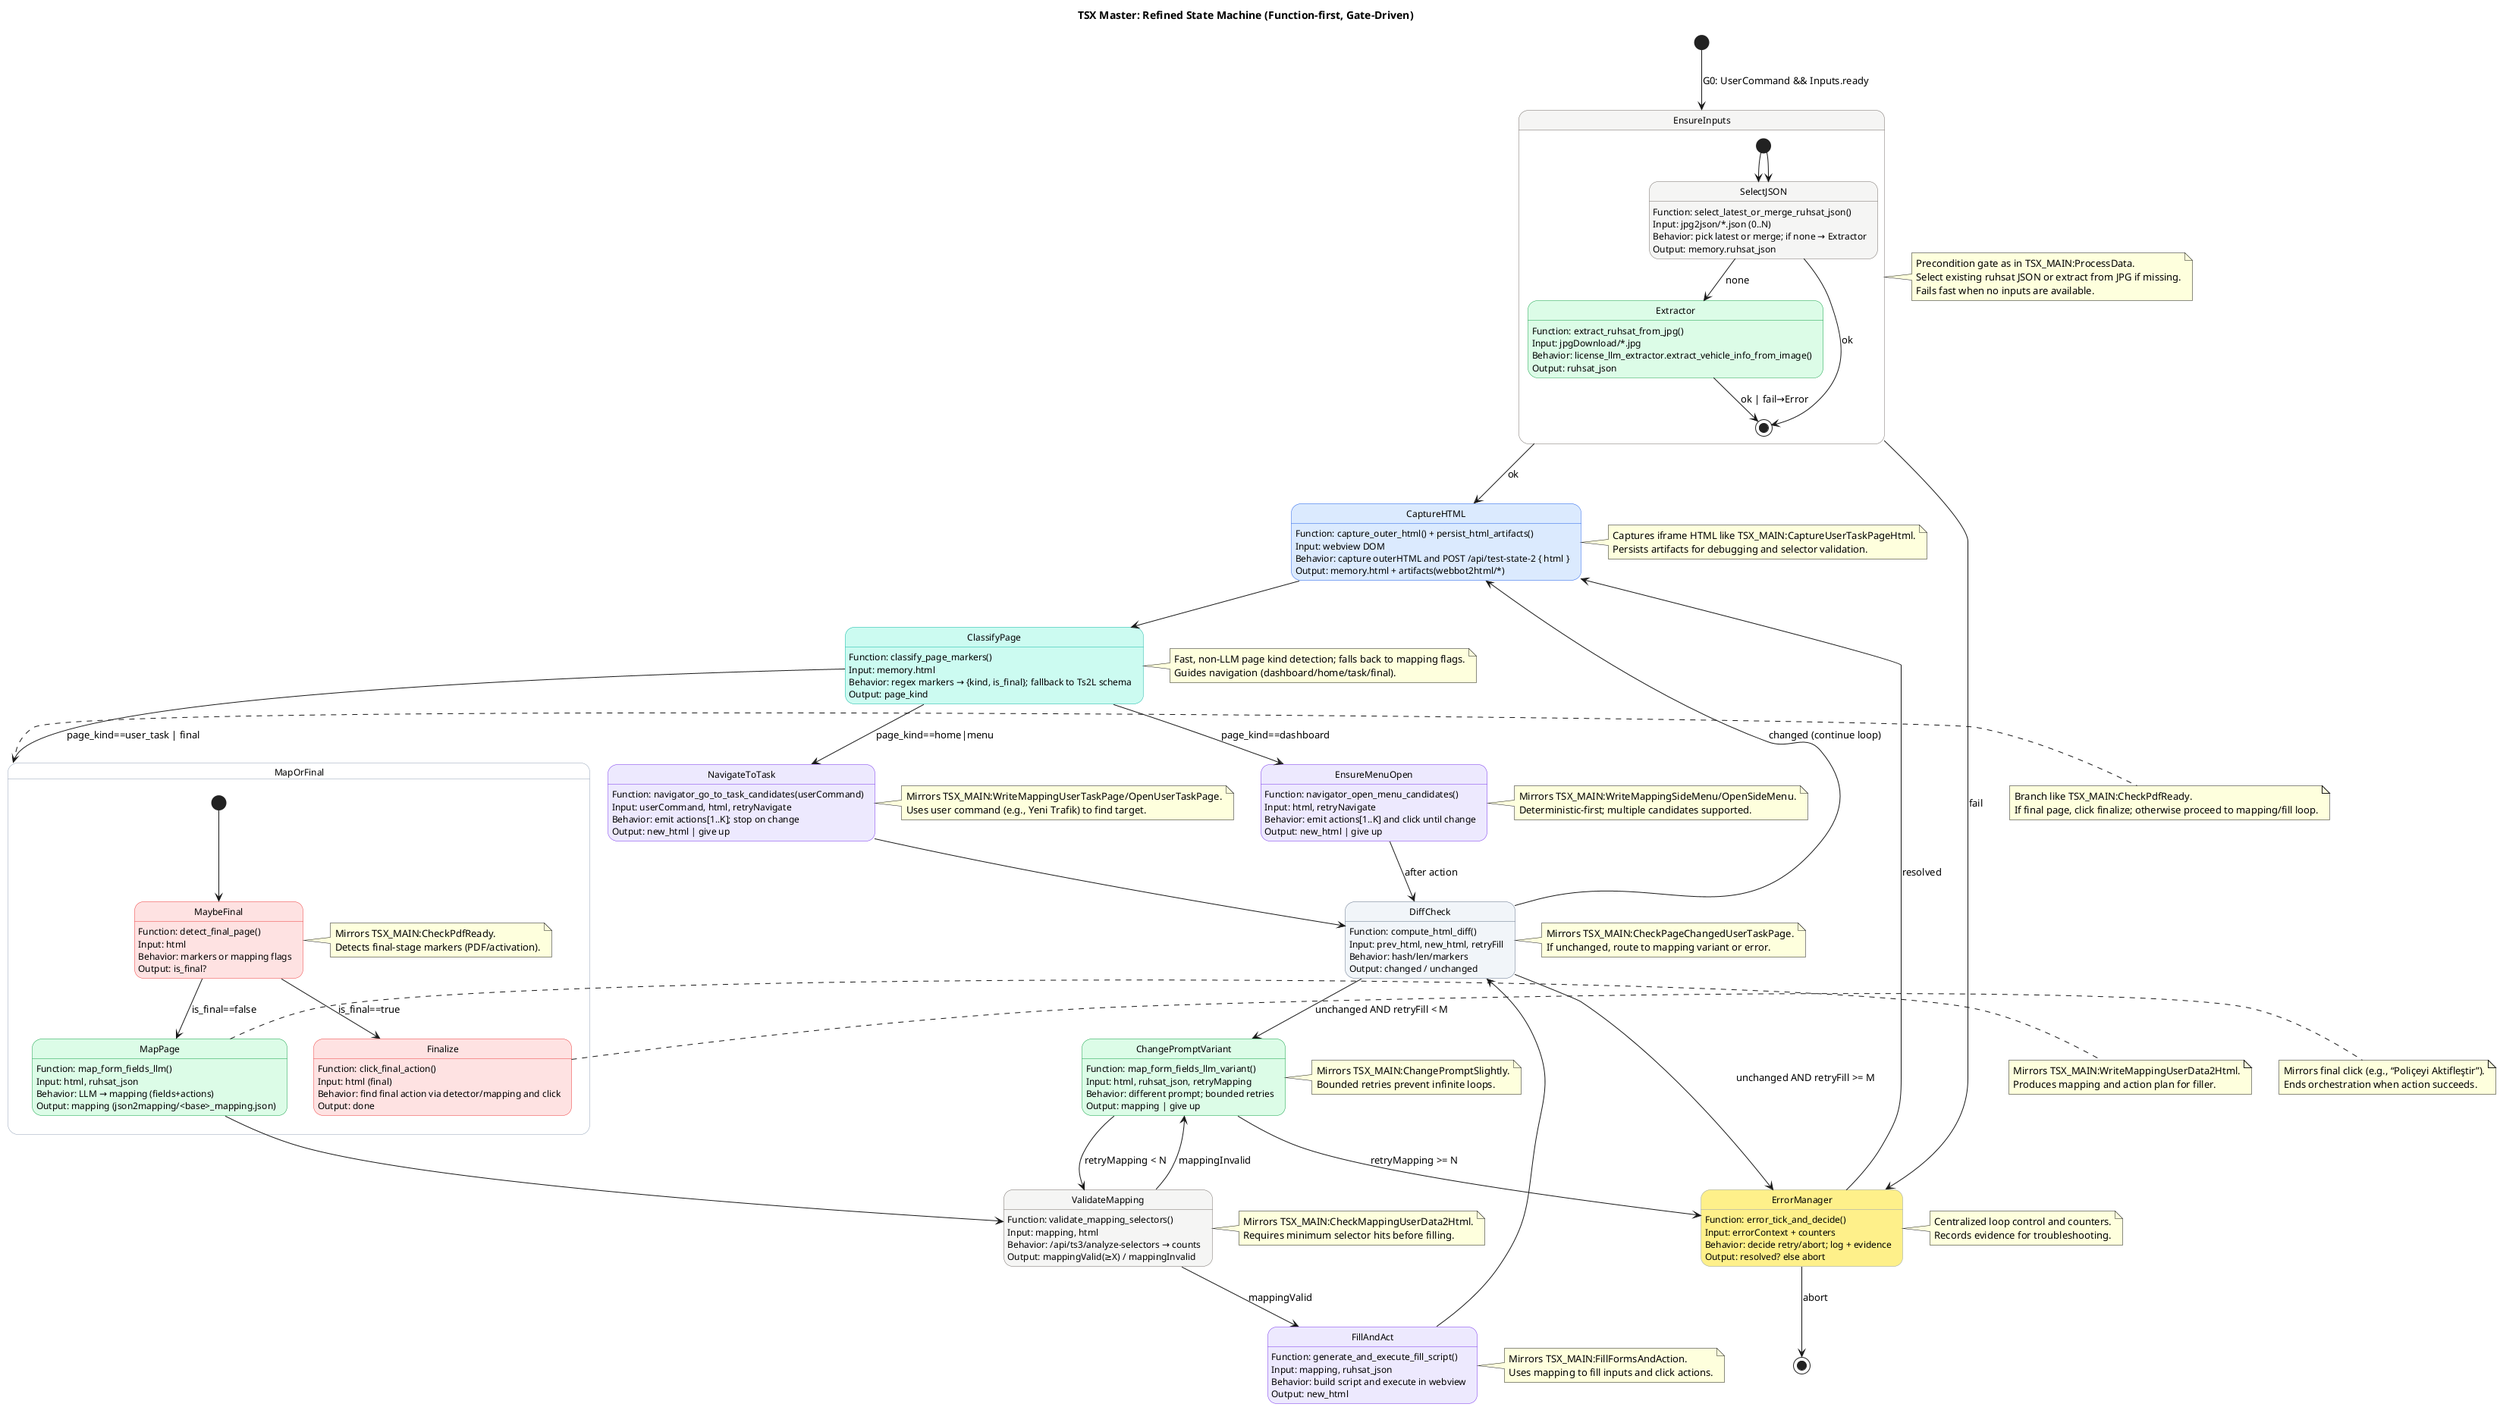 @startuml tsx_master_refined_state
title TSX Master: Refined State Machine (Function-first, Gate-Driven)

skinparam defaultFontName "Segoe UI"
skinparam state {
  BackgroundColor White
  BorderColor #94a3b8
  FontSize 12
}
skinparam state {
  BackgroundColor<<capture>> #dbeafe
  BorderColor<<capture>> #2563eb
  BackgroundColor<<classify>> #ccfbf1
  BorderColor<<classify>> #14b8a6
  BackgroundColor<<map>> #dcfce7
  BorderColor<<map>> #16a34a
  BackgroundColor<<validate>> #f5f5f4
  BorderColor<<validate>> #78716c
  BackgroundColor<<fill>> #ede9fe
  BorderColor<<fill>> #7c3aed
  BackgroundColor<<diff>> #f1f5f9
  BorderColor<<diff>> #64748b
  BackgroundColor<<final>> #fee2e2
  BorderColor<<final>> #ef4444
  BackgroundColor<<error>> #fef08a
}

' Counters live in memory: retryNavigate, retryMapping, retryFill, pageHops, jsonSelect
[*] --> EnsureInputs : G0: UserCommand && Inputs.ready

note right of EnsureInputs
  Precondition gate as in TSX_MAIN:ProcessData.
  Select existing ruhsat JSON or extract from JPG if missing.
  Fails fast when no inputs are available.
end note

state EnsureInputs <<validate>> {
  [*] --> SelectJSON
  state SelectJSON <<validate>> {
    SelectJSON : Function: select_latest_or_merge_ruhsat_json()
    SelectJSON : Input: jpg2json/*.json (0..N)
    SelectJSON : Behavior: pick latest or merge; if none → Extractor
    SelectJSON : Output: memory.ruhsat_json
  }
  state Extractor <<map>> {
    Extractor : Function: extract_ruhsat_from_jpg()
    Extractor : Input: jpgDownload/*.jpg
    Extractor : Behavior: license_llm_extractor.extract_vehicle_info_from_image()
    Extractor : Output: ruhsat_json
  }
  [*] --> SelectJSON
  SelectJSON --> [*] : ok
  SelectJSON --> Extractor : none
  Extractor --> [*] : ok | fail→Error
}
EnsureInputs --> CaptureHTML : ok
EnsureInputs --> ErrorManager : fail

state CaptureHTML <<capture>> {
  CaptureHTML : Function: capture_outer_html() + persist_html_artifacts()
  CaptureHTML : Input: webview DOM
  CaptureHTML : Behavior: capture outerHTML and POST /api/test-state-2 { html }
  CaptureHTML : Output: memory.html + artifacts(webbot2html/*)
}

note right of CaptureHTML
  Captures iframe HTML like TSX_MAIN:CaptureUserTaskPageHtml.
  Persists artifacts for debugging and selector validation.
end note

CaptureHTML --> ClassifyPage

state ClassifyPage <<classify>> {
  ClassifyPage : Function: classify_page_markers()
  ClassifyPage : Input: memory.html
  ClassifyPage : Behavior: regex markers → {kind, is_final}; fallback to Ts2L schema
  ClassifyPage : Output: page_kind
}

note right of ClassifyPage
  Fast, non-LLM page kind detection; falls back to mapping flags.
  Guides navigation (dashboard/home/task/final).
end note

ClassifyPage --> EnsureMenuOpen : page_kind==dashboard
ClassifyPage --> NavigateToTask : page_kind==home|menu
ClassifyPage --> MapOrFinal : page_kind==user_task | final

state EnsureMenuOpen <<fill>> {
  EnsureMenuOpen : Function: navigator_open_menu_candidates()
  EnsureMenuOpen : Input: html, retryNavigate
  EnsureMenuOpen : Behavior: emit actions[1..K] and click until change
  EnsureMenuOpen : Output: new_html | give up
}
note right of EnsureMenuOpen
  Mirrors TSX_MAIN:WriteMappingSideMenu/OpenSideMenu.
  Deterministic-first; multiple candidates supported.
end note
EnsureMenuOpen --> DiffCheck : after action

state NavigateToTask <<fill>> {
  NavigateToTask : Function: navigator_go_to_task_candidates(userCommand)
  NavigateToTask : Input: userCommand, html, retryNavigate
  NavigateToTask : Behavior: emit actions[1..K]; stop on change
  NavigateToTask : Output: new_html | give up
}
note right of NavigateToTask
  Mirrors TSX_MAIN:WriteMappingUserTaskPage/OpenUserTaskPage.
  Uses user command (e.g., Yeni Trafik) to find target.
end note
NavigateToTask --> DiffCheck

state MapOrFinal {
  [*] --> MaybeFinal
  state MaybeFinal <<final>> {
    MaybeFinal : Function: detect_final_page()
    MaybeFinal : Input: html
    MaybeFinal : Behavior: markers or mapping flags
    MaybeFinal : Output: is_final?
  }
  note right of MaybeFinal
    Mirrors TSX_MAIN:CheckPdfReady.
    Detects final-stage markers (PDF/activation).
  end note
  MaybeFinal --> Finalize : is_final==true
  MaybeFinal --> MapPage : is_final==false
}
note right of MapOrFinal
  Branch like TSX_MAIN:CheckPdfReady.
  If final page, click finalize; otherwise proceed to mapping/fill loop.
end note

state MapPage <<map>> {
  MapPage : Function: map_form_fields_llm()
  MapPage : Input: html, ruhsat_json
  MapPage : Behavior: LLM → mapping (fields+actions)
  MapPage : Output: mapping (json2mapping/<base>_mapping.json)
}
note right of MapPage
  Mirrors TSX_MAIN:WriteMappingUserData2Html.
  Produces mapping and action plan for filler.
end note

MapPage --> ValidateMapping
state ValidateMapping <<validate>> {
  ValidateMapping : Function: validate_mapping_selectors()
  ValidateMapping : Input: mapping, html
  ValidateMapping : Behavior: /api/ts3/analyze-selectors → counts
  ValidateMapping : Output: mappingValid(≥X) / mappingInvalid
}
note right of ValidateMapping
  Mirrors TSX_MAIN:CheckMappingUserData2Html.
  Requires minimum selector hits before filling.
end note
ValidateMapping --> FillAndAct : mappingValid
ValidateMapping --> ChangePromptVariant : mappingInvalid

state ChangePromptVariant <<map>> {
  ChangePromptVariant : Function: map_form_fields_llm_variant()
  ChangePromptVariant : Input: html, ruhsat_json, retryMapping
  ChangePromptVariant : Behavior: different prompt; bounded retries
  ChangePromptVariant : Output: mapping | give up
}
note right of ChangePromptVariant
  Mirrors TSX_MAIN:ChangePromptSlightly.
  Bounded retries prevent infinite loops.
end note
ChangePromptVariant --> ValidateMapping : retryMapping < N
ChangePromptVariant --> ErrorManager : retryMapping >= N

state FillAndAct <<fill>> {
  FillAndAct : Function: generate_and_execute_fill_script()
  FillAndAct : Input: mapping, ruhsat_json
  FillAndAct : Behavior: build script and execute in webview
  FillAndAct : Output: new_html
}
note right of FillAndAct
  Mirrors TSX_MAIN:FillFormsAndAction.
  Uses mapping to fill inputs and click actions.
end note
FillAndAct --> DiffCheck

state DiffCheck <<diff>> {
  DiffCheck : Function: compute_html_diff()
  DiffCheck : Input: prev_html, new_html, retryFill
  DiffCheck : Behavior: hash/len/markers
  DiffCheck : Output: changed / unchanged
}
note right of DiffCheck
  Mirrors TSX_MAIN:CheckPageChangedUserTaskPage.
  If unchanged, route to mapping variant or error.
end note

DiffCheck --> CaptureHTML : changed (continue loop)
DiffCheck --> ChangePromptVariant : unchanged AND retryFill < M
DiffCheck --> ErrorManager : unchanged AND retryFill >= M

state Finalize <<final>> {
  Finalize : Function: click_final_action()
  Finalize : Input: html (final)
  Finalize : Behavior: find final action via detector/mapping and click
  Finalize : Output: done
}
note right of Finalize
  Mirrors final click (e.g., “Poliçeyi Aktifleştir”).
  Ends orchestration when action succeeds.
end note

state ErrorManager <<error>> {
  ErrorManager : Function: error_tick_and_decide()
  ErrorManager : Input: errorContext + counters
  ErrorManager : Behavior: decide retry/abort; log + evidence
  ErrorManager : Output: resolved? else abort
}
note right of ErrorManager
  Centralized loop control and counters.
  Records evidence for troubleshooting.
end note
ErrorManager --> CaptureHTML : resolved
ErrorManager --> [*] : abort

@enduml
